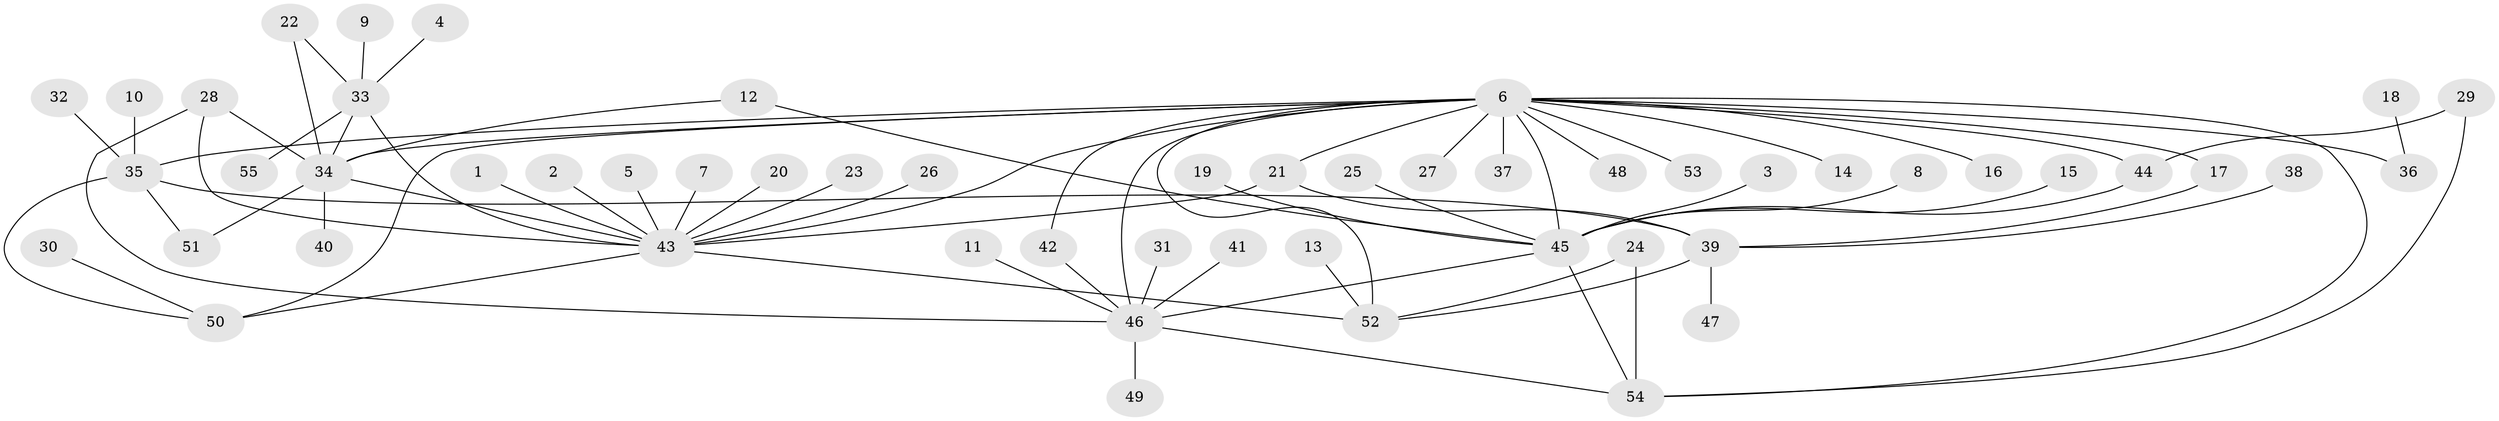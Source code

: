 // original degree distribution, {19: 0.009174311926605505, 6: 0.009174311926605505, 4: 0.11009174311926606, 16: 0.009174311926605505, 3: 0.05504587155963303, 7: 0.01834862385321101, 5: 0.027522935779816515, 1: 0.5688073394495413, 10: 0.009174311926605505, 8: 0.027522935779816515, 2: 0.1559633027522936}
// Generated by graph-tools (version 1.1) at 2025/26/03/09/25 03:26:08]
// undirected, 55 vertices, 75 edges
graph export_dot {
graph [start="1"]
  node [color=gray90,style=filled];
  1;
  2;
  3;
  4;
  5;
  6;
  7;
  8;
  9;
  10;
  11;
  12;
  13;
  14;
  15;
  16;
  17;
  18;
  19;
  20;
  21;
  22;
  23;
  24;
  25;
  26;
  27;
  28;
  29;
  30;
  31;
  32;
  33;
  34;
  35;
  36;
  37;
  38;
  39;
  40;
  41;
  42;
  43;
  44;
  45;
  46;
  47;
  48;
  49;
  50;
  51;
  52;
  53;
  54;
  55;
  1 -- 43 [weight=1.0];
  2 -- 43 [weight=1.0];
  3 -- 45 [weight=1.0];
  4 -- 33 [weight=1.0];
  5 -- 43 [weight=1.0];
  6 -- 14 [weight=1.0];
  6 -- 16 [weight=1.0];
  6 -- 17 [weight=1.0];
  6 -- 21 [weight=1.0];
  6 -- 27 [weight=1.0];
  6 -- 34 [weight=1.0];
  6 -- 35 [weight=1.0];
  6 -- 36 [weight=1.0];
  6 -- 37 [weight=1.0];
  6 -- 42 [weight=1.0];
  6 -- 43 [weight=1.0];
  6 -- 44 [weight=1.0];
  6 -- 45 [weight=2.0];
  6 -- 46 [weight=2.0];
  6 -- 48 [weight=1.0];
  6 -- 50 [weight=1.0];
  6 -- 52 [weight=1.0];
  6 -- 53 [weight=1.0];
  6 -- 54 [weight=1.0];
  7 -- 43 [weight=1.0];
  8 -- 45 [weight=1.0];
  9 -- 33 [weight=1.0];
  10 -- 35 [weight=1.0];
  11 -- 46 [weight=1.0];
  12 -- 34 [weight=1.0];
  12 -- 45 [weight=1.0];
  13 -- 52 [weight=1.0];
  15 -- 45 [weight=1.0];
  17 -- 39 [weight=1.0];
  18 -- 36 [weight=1.0];
  19 -- 45 [weight=1.0];
  20 -- 43 [weight=1.0];
  21 -- 39 [weight=1.0];
  21 -- 43 [weight=1.0];
  22 -- 33 [weight=1.0];
  22 -- 34 [weight=1.0];
  23 -- 43 [weight=1.0];
  24 -- 52 [weight=1.0];
  24 -- 54 [weight=1.0];
  25 -- 45 [weight=1.0];
  26 -- 43 [weight=1.0];
  28 -- 34 [weight=1.0];
  28 -- 43 [weight=1.0];
  28 -- 46 [weight=1.0];
  29 -- 44 [weight=1.0];
  29 -- 54 [weight=1.0];
  30 -- 50 [weight=1.0];
  31 -- 46 [weight=2.0];
  32 -- 35 [weight=1.0];
  33 -- 34 [weight=1.0];
  33 -- 43 [weight=1.0];
  33 -- 55 [weight=1.0];
  34 -- 40 [weight=1.0];
  34 -- 43 [weight=1.0];
  34 -- 51 [weight=1.0];
  35 -- 39 [weight=1.0];
  35 -- 50 [weight=1.0];
  35 -- 51 [weight=1.0];
  38 -- 39 [weight=1.0];
  39 -- 47 [weight=1.0];
  39 -- 52 [weight=1.0];
  41 -- 46 [weight=1.0];
  42 -- 46 [weight=1.0];
  43 -- 50 [weight=1.0];
  43 -- 52 [weight=1.0];
  44 -- 45 [weight=1.0];
  45 -- 46 [weight=1.0];
  45 -- 54 [weight=1.0];
  46 -- 49 [weight=1.0];
  46 -- 54 [weight=1.0];
}
